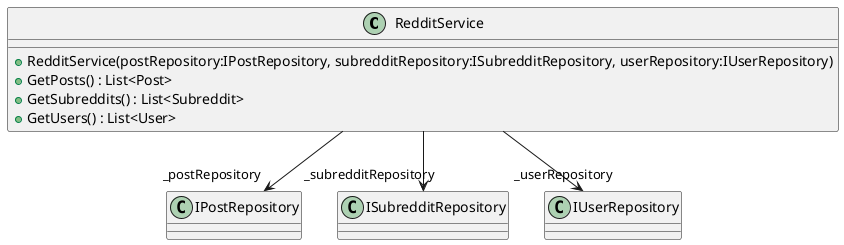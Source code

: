 @startuml
class RedditService {
    + RedditService(postRepository:IPostRepository, subredditRepository:ISubredditRepository, userRepository:IUserRepository)
    + GetPosts() : List<Post>
    + GetSubreddits() : List<Subreddit>
    + GetUsers() : List<User>
}
RedditService --> "_postRepository" IPostRepository
RedditService --> "_subredditRepository" ISubredditRepository
RedditService --> "_userRepository" IUserRepository
@enduml
